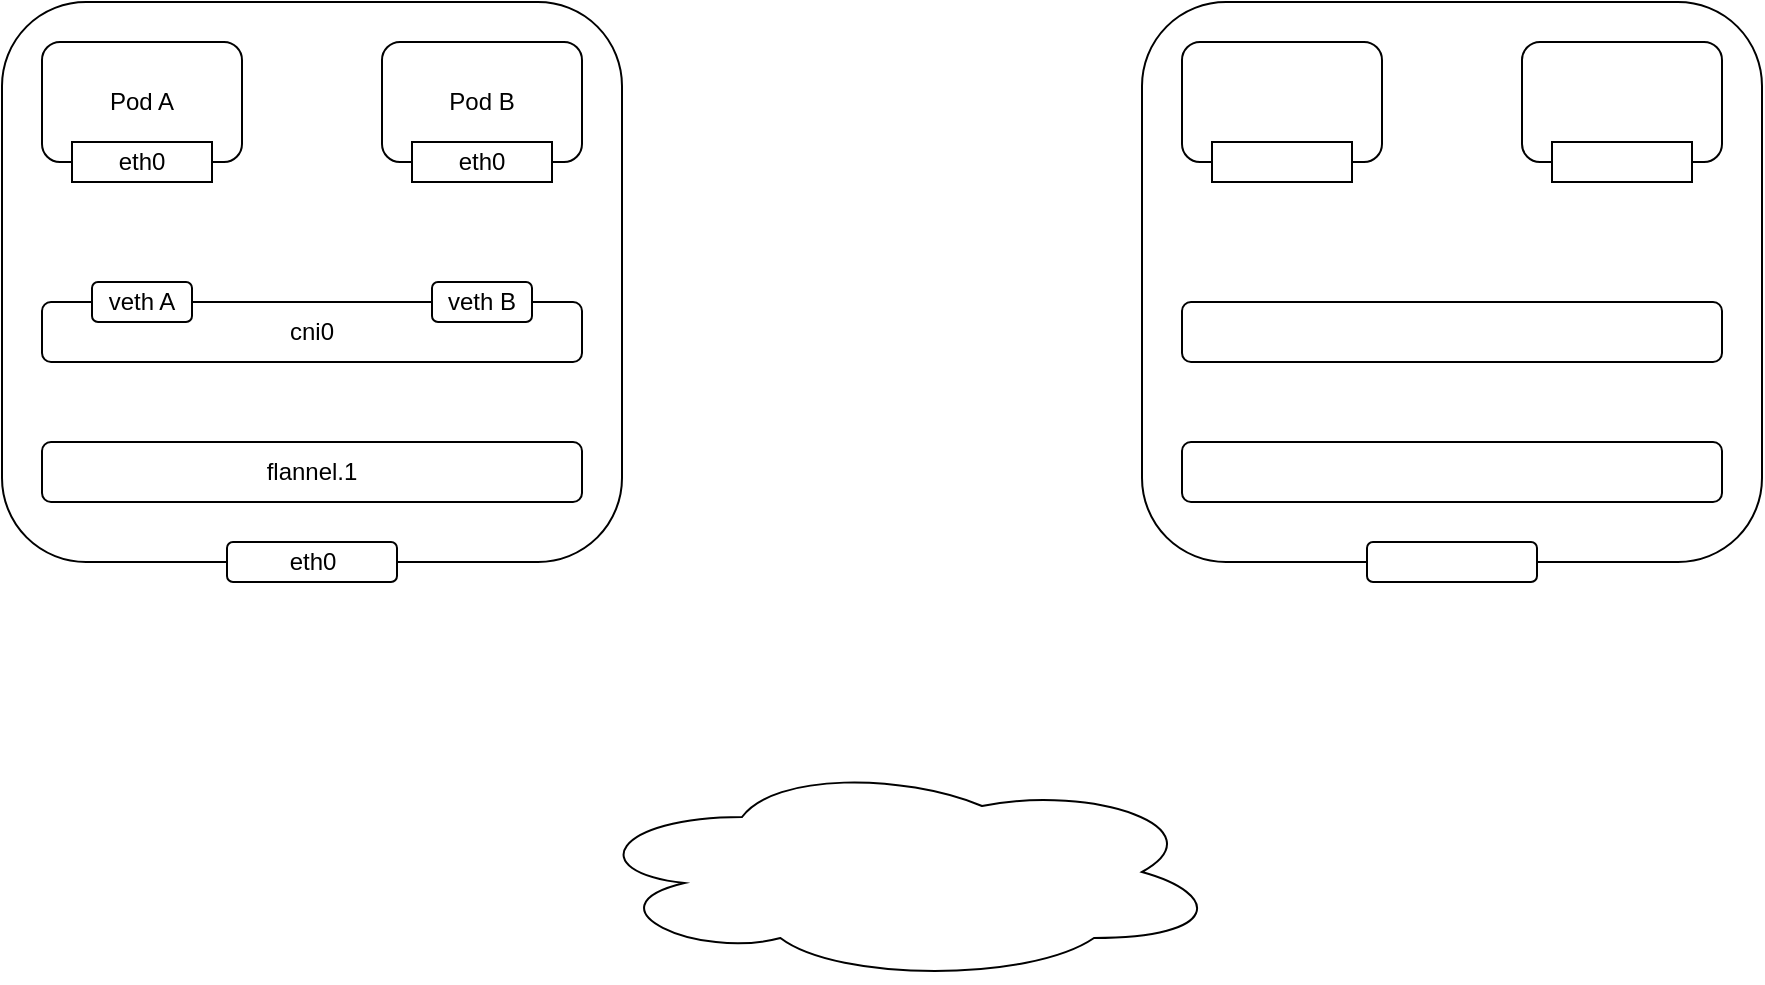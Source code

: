 <mxfile version="17.1.5" type="github">
  <diagram id="heCV3qz3Y4bJyMKTOupF" name="第 1 页">
    <mxGraphModel dx="1185" dy="635" grid="1" gridSize="10" guides="1" tooltips="1" connect="1" arrows="1" fold="1" page="1" pageScale="1" pageWidth="980" pageHeight="1390" math="0" shadow="0">
      <root>
        <mxCell id="0" />
        <mxCell id="1" parent="0" />
        <mxCell id="TB-2W_vpOtmr-8pcFfAw-1" value="" style="rounded=1;whiteSpace=wrap;html=1;" vertex="1" parent="1">
          <mxGeometry x="40" y="80" width="310" height="280" as="geometry" />
        </mxCell>
        <mxCell id="TB-2W_vpOtmr-8pcFfAw-2" value="Pod A" style="rounded=1;whiteSpace=wrap;html=1;" vertex="1" parent="1">
          <mxGeometry x="60" y="100" width="100" height="60" as="geometry" />
        </mxCell>
        <mxCell id="TB-2W_vpOtmr-8pcFfAw-3" value="Pod B" style="rounded=1;whiteSpace=wrap;html=1;" vertex="1" parent="1">
          <mxGeometry x="230" y="100" width="100" height="60" as="geometry" />
        </mxCell>
        <mxCell id="TB-2W_vpOtmr-8pcFfAw-4" value="eth0" style="rounded=0;whiteSpace=wrap;html=1;" vertex="1" parent="1">
          <mxGeometry x="75" y="150" width="70" height="20" as="geometry" />
        </mxCell>
        <mxCell id="TB-2W_vpOtmr-8pcFfAw-5" value="eth0" style="rounded=0;whiteSpace=wrap;html=1;" vertex="1" parent="1">
          <mxGeometry x="245" y="150" width="70" height="20" as="geometry" />
        </mxCell>
        <mxCell id="TB-2W_vpOtmr-8pcFfAw-6" value="cni0" style="rounded=1;whiteSpace=wrap;html=1;" vertex="1" parent="1">
          <mxGeometry x="60" y="230" width="270" height="30" as="geometry" />
        </mxCell>
        <mxCell id="TB-2W_vpOtmr-8pcFfAw-7" value="flannel.1" style="rounded=1;whiteSpace=wrap;html=1;" vertex="1" parent="1">
          <mxGeometry x="60" y="300" width="270" height="30" as="geometry" />
        </mxCell>
        <mxCell id="TB-2W_vpOtmr-8pcFfAw-8" value="eth0" style="rounded=1;whiteSpace=wrap;html=1;" vertex="1" parent="1">
          <mxGeometry x="152.5" y="350" width="85" height="20" as="geometry" />
        </mxCell>
        <mxCell id="TB-2W_vpOtmr-8pcFfAw-9" value="" style="rounded=1;whiteSpace=wrap;html=1;" vertex="1" parent="1">
          <mxGeometry x="610" y="80" width="310" height="280" as="geometry" />
        </mxCell>
        <mxCell id="TB-2W_vpOtmr-8pcFfAw-10" value="" style="rounded=1;whiteSpace=wrap;html=1;" vertex="1" parent="1">
          <mxGeometry x="630" y="100" width="100" height="60" as="geometry" />
        </mxCell>
        <mxCell id="TB-2W_vpOtmr-8pcFfAw-11" value="" style="rounded=1;whiteSpace=wrap;html=1;" vertex="1" parent="1">
          <mxGeometry x="800" y="100" width="100" height="60" as="geometry" />
        </mxCell>
        <mxCell id="TB-2W_vpOtmr-8pcFfAw-12" value="" style="rounded=0;whiteSpace=wrap;html=1;" vertex="1" parent="1">
          <mxGeometry x="645" y="150" width="70" height="20" as="geometry" />
        </mxCell>
        <mxCell id="TB-2W_vpOtmr-8pcFfAw-13" value="" style="rounded=0;whiteSpace=wrap;html=1;" vertex="1" parent="1">
          <mxGeometry x="815" y="150" width="70" height="20" as="geometry" />
        </mxCell>
        <mxCell id="TB-2W_vpOtmr-8pcFfAw-14" value="" style="rounded=1;whiteSpace=wrap;html=1;" vertex="1" parent="1">
          <mxGeometry x="630" y="230" width="270" height="30" as="geometry" />
        </mxCell>
        <mxCell id="TB-2W_vpOtmr-8pcFfAw-15" value="" style="rounded=1;whiteSpace=wrap;html=1;" vertex="1" parent="1">
          <mxGeometry x="630" y="300" width="270" height="30" as="geometry" />
        </mxCell>
        <mxCell id="TB-2W_vpOtmr-8pcFfAw-16" value="" style="rounded=1;whiteSpace=wrap;html=1;" vertex="1" parent="1">
          <mxGeometry x="722.5" y="350" width="85" height="20" as="geometry" />
        </mxCell>
        <mxCell id="TB-2W_vpOtmr-8pcFfAw-17" value="" style="ellipse;shape=cloud;whiteSpace=wrap;html=1;" vertex="1" parent="1">
          <mxGeometry x="330" y="460" width="320" height="110" as="geometry" />
        </mxCell>
        <mxCell id="TB-2W_vpOtmr-8pcFfAw-18" value="veth A" style="rounded=1;whiteSpace=wrap;html=1;" vertex="1" parent="1">
          <mxGeometry x="85" y="220" width="50" height="20" as="geometry" />
        </mxCell>
        <mxCell id="TB-2W_vpOtmr-8pcFfAw-19" value="veth B" style="rounded=1;whiteSpace=wrap;html=1;" vertex="1" parent="1">
          <mxGeometry x="255" y="220" width="50" height="20" as="geometry" />
        </mxCell>
      </root>
    </mxGraphModel>
  </diagram>
</mxfile>

